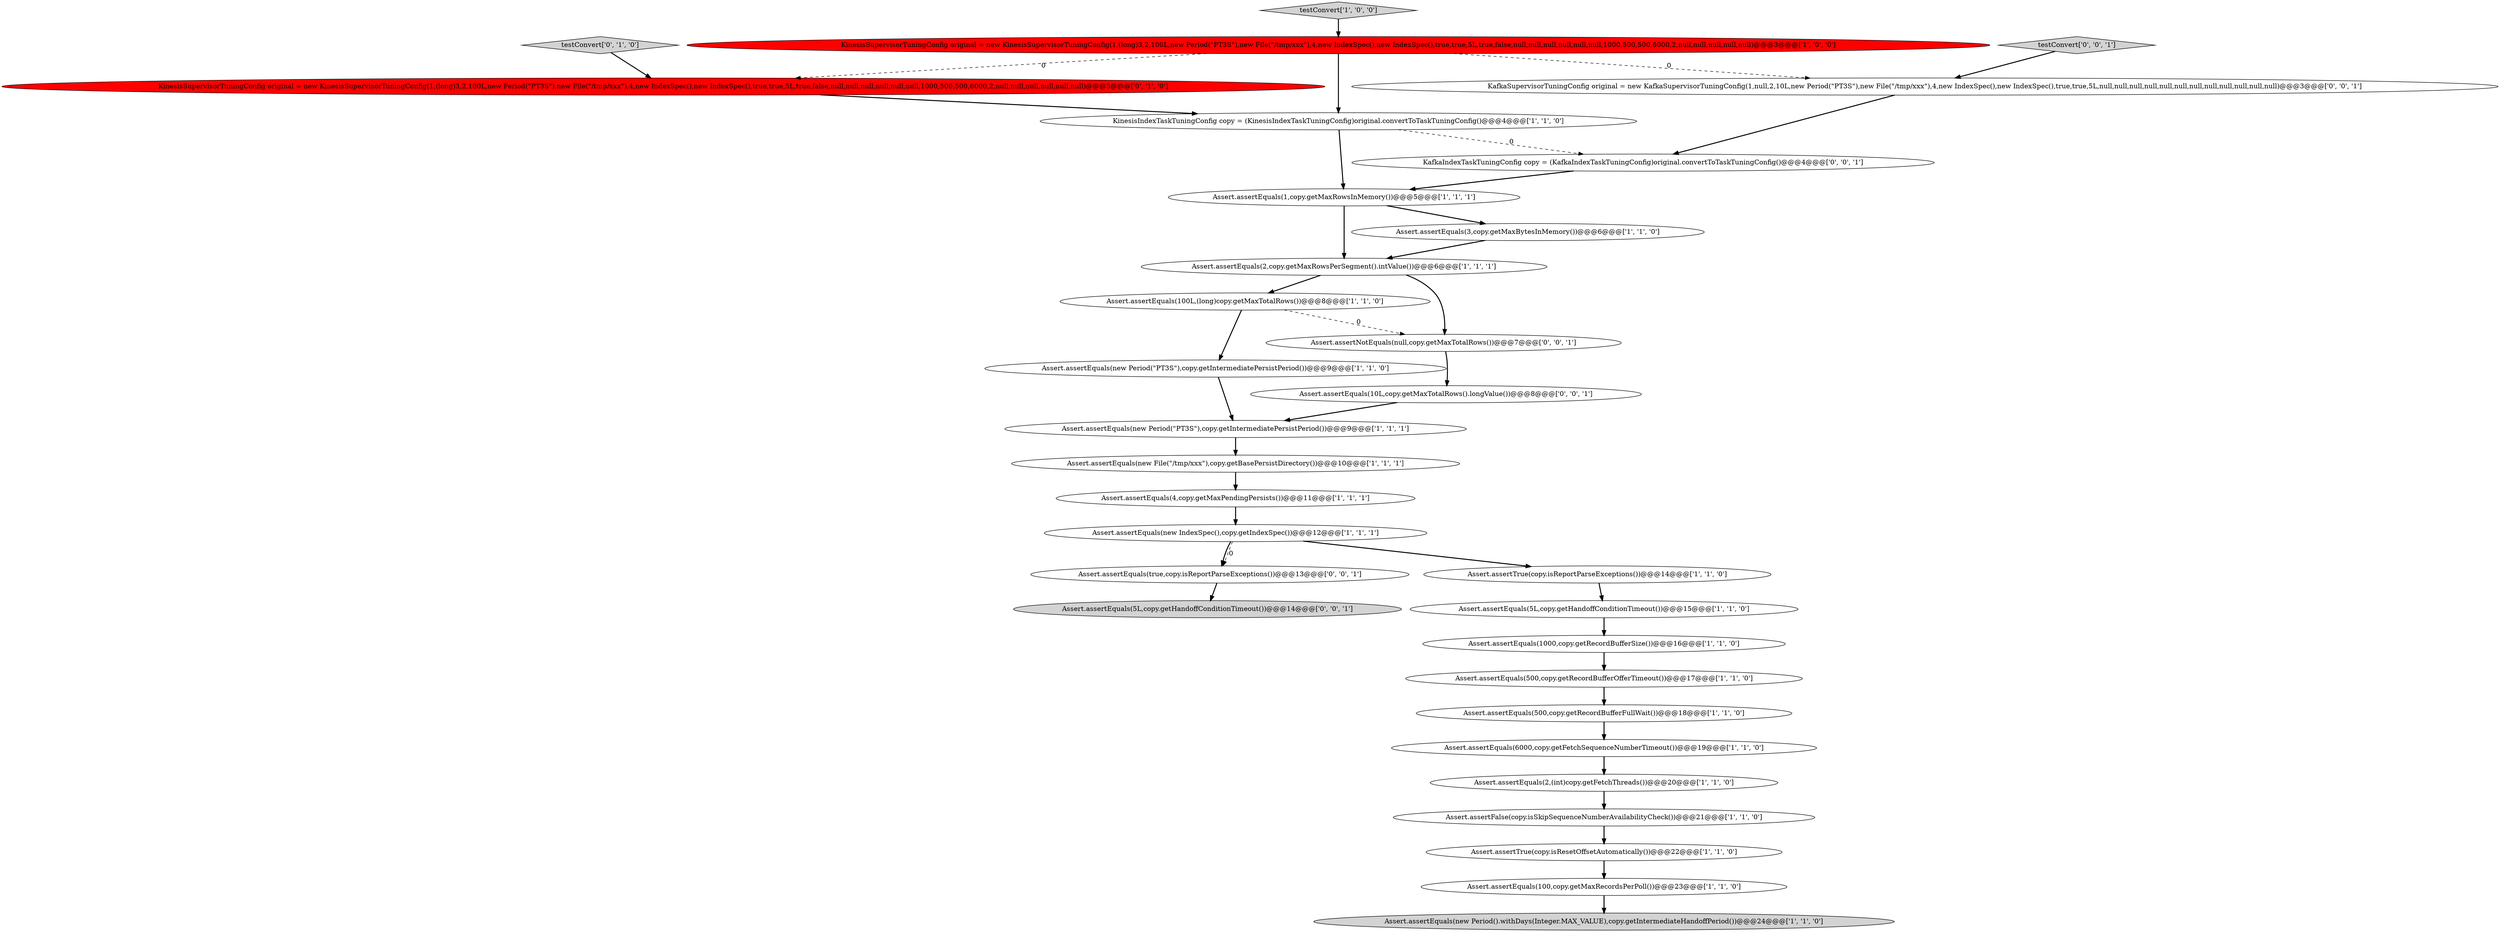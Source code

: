 digraph {
19 [style = filled, label = "Assert.assertEquals(2,copy.getMaxRowsPerSegment().intValue())@@@6@@@['1', '1', '1']", fillcolor = white, shape = ellipse image = "AAA0AAABBB1BBB"];
25 [style = filled, label = "Assert.assertEquals(true,copy.isReportParseExceptions())@@@13@@@['0', '0', '1']", fillcolor = white, shape = ellipse image = "AAA0AAABBB3BBB"];
30 [style = filled, label = "Assert.assertEquals(10L,copy.getMaxTotalRows().longValue())@@@8@@@['0', '0', '1']", fillcolor = white, shape = ellipse image = "AAA0AAABBB3BBB"];
28 [style = filled, label = "KafkaIndexTaskTuningConfig copy = (KafkaIndexTaskTuningConfig)original.convertToTaskTuningConfig()@@@4@@@['0', '0', '1']", fillcolor = white, shape = ellipse image = "AAA0AAABBB3BBB"];
31 [style = filled, label = "KafkaSupervisorTuningConfig original = new KafkaSupervisorTuningConfig(1,null,2,10L,new Period(\"PT3S\"),new File(\"/tmp/xxx\"),4,new IndexSpec(),new IndexSpec(),true,true,5L,null,null,null,null,null,null,null,null,null,null,null,null)@@@3@@@['0', '0', '1']", fillcolor = white, shape = ellipse image = "AAA0AAABBB3BBB"];
20 [style = filled, label = "Assert.assertEquals(new IndexSpec(),copy.getIndexSpec())@@@12@@@['1', '1', '1']", fillcolor = white, shape = ellipse image = "AAA0AAABBB1BBB"];
24 [style = filled, label = "KinesisSupervisorTuningConfig original = new KinesisSupervisorTuningConfig(1,(long)3,2,100L,new Period(\"PT3S\"),new File(\"/tmp/xxx\"),4,new IndexSpec(),new IndexSpec(),true,true,5L,true,false,null,null,null,null,null,null,1000,500,500,6000,2,null,null,null,null,null,null)@@@3@@@['0', '1', '0']", fillcolor = red, shape = ellipse image = "AAA1AAABBB2BBB"];
10 [style = filled, label = "Assert.assertEquals(1000,copy.getRecordBufferSize())@@@16@@@['1', '1', '0']", fillcolor = white, shape = ellipse image = "AAA0AAABBB1BBB"];
4 [style = filled, label = "Assert.assertEquals(new Period().withDays(Integer.MAX_VALUE),copy.getIntermediateHandoffPeriod())@@@24@@@['1', '1', '0']", fillcolor = lightgray, shape = ellipse image = "AAA0AAABBB1BBB"];
0 [style = filled, label = "Assert.assertEquals(100,copy.getMaxRecordsPerPoll())@@@23@@@['1', '1', '0']", fillcolor = white, shape = ellipse image = "AAA0AAABBB1BBB"];
5 [style = filled, label = "Assert.assertFalse(copy.isSkipSequenceNumberAvailabilityCheck())@@@21@@@['1', '1', '0']", fillcolor = white, shape = ellipse image = "AAA0AAABBB1BBB"];
14 [style = filled, label = "Assert.assertTrue(copy.isReportParseExceptions())@@@14@@@['1', '1', '0']", fillcolor = white, shape = ellipse image = "AAA0AAABBB1BBB"];
9 [style = filled, label = "KinesisSupervisorTuningConfig original = new KinesisSupervisorTuningConfig(1,(long)3,2,100L,new Period(\"PT3S\"),new File(\"/tmp/xxx\"),4,new IndexSpec(),new IndexSpec(),true,true,5L,true,false,null,null,null,null,null,null,1000,500,500,6000,2,null,null,null,null,null)@@@3@@@['1', '0', '0']", fillcolor = red, shape = ellipse image = "AAA1AAABBB1BBB"];
7 [style = filled, label = "Assert.assertEquals(100L,(long)copy.getMaxTotalRows())@@@8@@@['1', '1', '0']", fillcolor = white, shape = ellipse image = "AAA0AAABBB1BBB"];
26 [style = filled, label = "Assert.assertEquals(5L,copy.getHandoffConditionTimeout())@@@14@@@['0', '0', '1']", fillcolor = lightgray, shape = ellipse image = "AAA0AAABBB3BBB"];
6 [style = filled, label = "Assert.assertEquals(new Period(\"PT3S\"),copy.getIntermediatePersistPeriod())@@@9@@@['1', '1', '0']", fillcolor = white, shape = ellipse image = "AAA0AAABBB1BBB"];
12 [style = filled, label = "KinesisIndexTaskTuningConfig copy = (KinesisIndexTaskTuningConfig)original.convertToTaskTuningConfig()@@@4@@@['1', '1', '0']", fillcolor = white, shape = ellipse image = "AAA0AAABBB1BBB"];
27 [style = filled, label = "Assert.assertNotEquals(null,copy.getMaxTotalRows())@@@7@@@['0', '0', '1']", fillcolor = white, shape = ellipse image = "AAA0AAABBB3BBB"];
16 [style = filled, label = "Assert.assertTrue(copy.isResetOffsetAutomatically())@@@22@@@['1', '1', '0']", fillcolor = white, shape = ellipse image = "AAA0AAABBB1BBB"];
18 [style = filled, label = "Assert.assertEquals(3,copy.getMaxBytesInMemory())@@@6@@@['1', '1', '0']", fillcolor = white, shape = ellipse image = "AAA0AAABBB1BBB"];
29 [style = filled, label = "testConvert['0', '0', '1']", fillcolor = lightgray, shape = diamond image = "AAA0AAABBB3BBB"];
17 [style = filled, label = "Assert.assertEquals(4,copy.getMaxPendingPersists())@@@11@@@['1', '1', '1']", fillcolor = white, shape = ellipse image = "AAA0AAABBB1BBB"];
15 [style = filled, label = "Assert.assertEquals(5L,copy.getHandoffConditionTimeout())@@@15@@@['1', '1', '0']", fillcolor = white, shape = ellipse image = "AAA0AAABBB1BBB"];
1 [style = filled, label = "Assert.assertEquals(500,copy.getRecordBufferFullWait())@@@18@@@['1', '1', '0']", fillcolor = white, shape = ellipse image = "AAA0AAABBB1BBB"];
8 [style = filled, label = "Assert.assertEquals(new Period(\"PT3S\"),copy.getIntermediatePersistPeriod())@@@9@@@['1', '1', '1']", fillcolor = white, shape = ellipse image = "AAA0AAABBB1BBB"];
11 [style = filled, label = "Assert.assertEquals(500,copy.getRecordBufferOfferTimeout())@@@17@@@['1', '1', '0']", fillcolor = white, shape = ellipse image = "AAA0AAABBB1BBB"];
3 [style = filled, label = "Assert.assertEquals(1,copy.getMaxRowsInMemory())@@@5@@@['1', '1', '1']", fillcolor = white, shape = ellipse image = "AAA0AAABBB1BBB"];
21 [style = filled, label = "Assert.assertEquals(6000,copy.getFetchSequenceNumberTimeout())@@@19@@@['1', '1', '0']", fillcolor = white, shape = ellipse image = "AAA0AAABBB1BBB"];
22 [style = filled, label = "testConvert['1', '0', '0']", fillcolor = lightgray, shape = diamond image = "AAA0AAABBB1BBB"];
2 [style = filled, label = "Assert.assertEquals(2,(int)copy.getFetchThreads())@@@20@@@['1', '1', '0']", fillcolor = white, shape = ellipse image = "AAA0AAABBB1BBB"];
23 [style = filled, label = "testConvert['0', '1', '0']", fillcolor = lightgray, shape = diamond image = "AAA0AAABBB2BBB"];
13 [style = filled, label = "Assert.assertEquals(new File(\"/tmp/xxx\"),copy.getBasePersistDirectory())@@@10@@@['1', '1', '1']", fillcolor = white, shape = ellipse image = "AAA0AAABBB1BBB"];
24->12 [style = bold, label=""];
15->10 [style = bold, label=""];
16->0 [style = bold, label=""];
9->24 [style = dashed, label="0"];
11->1 [style = bold, label=""];
27->30 [style = bold, label=""];
29->31 [style = bold, label=""];
22->9 [style = bold, label=""];
18->19 [style = bold, label=""];
20->14 [style = bold, label=""];
20->25 [style = bold, label=""];
21->2 [style = bold, label=""];
3->18 [style = bold, label=""];
7->27 [style = dashed, label="0"];
5->16 [style = bold, label=""];
13->17 [style = bold, label=""];
23->24 [style = bold, label=""];
9->31 [style = dashed, label="0"];
3->19 [style = bold, label=""];
20->25 [style = dashed, label="0"];
0->4 [style = bold, label=""];
1->21 [style = bold, label=""];
12->28 [style = dashed, label="0"];
19->27 [style = bold, label=""];
6->8 [style = bold, label=""];
7->6 [style = bold, label=""];
25->26 [style = bold, label=""];
14->15 [style = bold, label=""];
12->3 [style = bold, label=""];
9->12 [style = bold, label=""];
31->28 [style = bold, label=""];
28->3 [style = bold, label=""];
30->8 [style = bold, label=""];
19->7 [style = bold, label=""];
8->13 [style = bold, label=""];
2->5 [style = bold, label=""];
17->20 [style = bold, label=""];
10->11 [style = bold, label=""];
}
